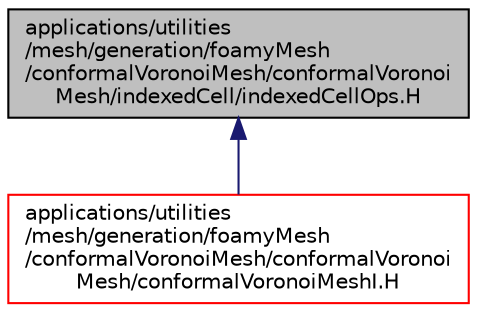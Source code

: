 digraph "applications/utilities/mesh/generation/foamyMesh/conformalVoronoiMesh/conformalVoronoiMesh/indexedCell/indexedCellOps.H"
{
  bgcolor="transparent";
  edge [fontname="Helvetica",fontsize="10",labelfontname="Helvetica",labelfontsize="10"];
  node [fontname="Helvetica",fontsize="10",shape=record];
  Node1 [label="applications/utilities\l/mesh/generation/foamyMesh\l/conformalVoronoiMesh/conformalVoronoi\lMesh/indexedCell/indexedCellOps.H",height=0.2,width=0.4,color="black", fillcolor="grey75", style="filled", fontcolor="black"];
  Node1 -> Node2 [dir="back",color="midnightblue",fontsize="10",style="solid",fontname="Helvetica"];
  Node2 [label="applications/utilities\l/mesh/generation/foamyMesh\l/conformalVoronoiMesh/conformalVoronoi\lMesh/conformalVoronoiMeshI.H",height=0.2,width=0.4,color="red",URL="$a04159.html"];
}
